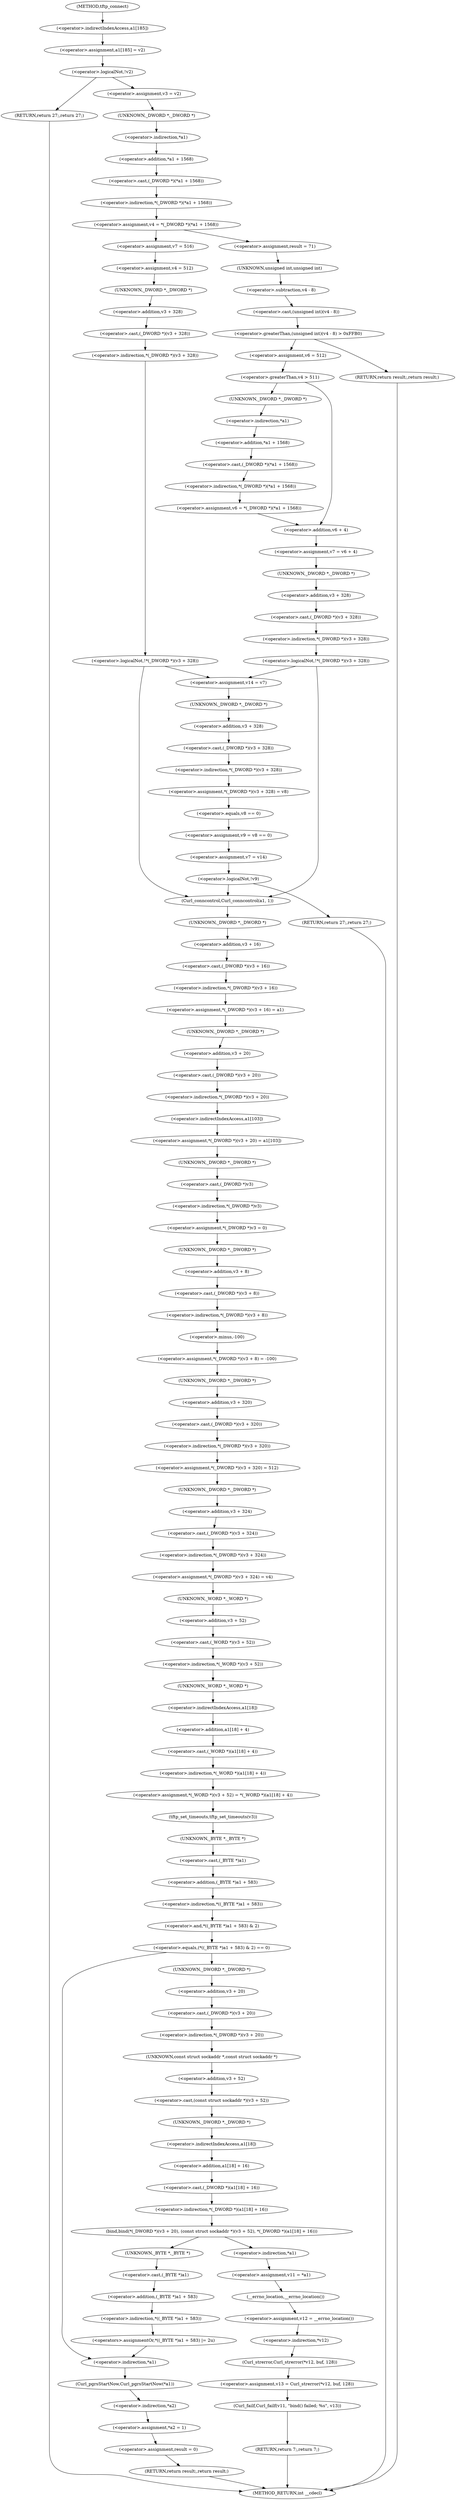 digraph tftp_connect {  
"1000136" [label = "(<operator>.assignment,a1[185] = v2)" ]
"1000137" [label = "(<operator>.indirectIndexAccess,a1[185])" ]
"1000142" [label = "(<operator>.logicalNot,!v2)" ]
"1000144" [label = "(RETURN,return 27;,return 27;)" ]
"1000146" [label = "(<operator>.assignment,v3 = v2)" ]
"1000149" [label = "(<operator>.assignment,v4 = *(_DWORD *)(*a1 + 1568))" ]
"1000151" [label = "(<operator>.indirection,*(_DWORD *)(*a1 + 1568))" ]
"1000152" [label = "(<operator>.cast,(_DWORD *)(*a1 + 1568))" ]
"1000153" [label = "(UNKNOWN,_DWORD *,_DWORD *)" ]
"1000154" [label = "(<operator>.addition,*a1 + 1568)" ]
"1000155" [label = "(<operator>.indirection,*a1)" ]
"1000161" [label = "(<operator>.assignment,result = 71)" ]
"1000165" [label = "(<operator>.greaterThan,(unsigned int)(v4 - 8) > 0xFFB0)" ]
"1000166" [label = "(<operator>.cast,(unsigned int)(v4 - 8))" ]
"1000167" [label = "(UNKNOWN,unsigned int,unsigned int)" ]
"1000168" [label = "(<operator>.subtraction,v4 - 8)" ]
"1000172" [label = "(RETURN,return result;,return result;)" ]
"1000174" [label = "(<operator>.assignment,v6 = 512)" ]
"1000178" [label = "(<operator>.greaterThan,v4 > 511)" ]
"1000181" [label = "(<operator>.assignment,v6 = *(_DWORD *)(*a1 + 1568))" ]
"1000183" [label = "(<operator>.indirection,*(_DWORD *)(*a1 + 1568))" ]
"1000184" [label = "(<operator>.cast,(_DWORD *)(*a1 + 1568))" ]
"1000185" [label = "(UNKNOWN,_DWORD *,_DWORD *)" ]
"1000186" [label = "(<operator>.addition,*a1 + 1568)" ]
"1000187" [label = "(<operator>.indirection,*a1)" ]
"1000190" [label = "(<operator>.assignment,v7 = v6 + 4)" ]
"1000192" [label = "(<operator>.addition,v6 + 4)" ]
"1000196" [label = "(<operator>.logicalNot,!*(_DWORD *)(v3 + 328))" ]
"1000197" [label = "(<operator>.indirection,*(_DWORD *)(v3 + 328))" ]
"1000198" [label = "(<operator>.cast,(_DWORD *)(v3 + 328))" ]
"1000199" [label = "(UNKNOWN,_DWORD *,_DWORD *)" ]
"1000200" [label = "(<operator>.addition,v3 + 328)" ]
"1000205" [label = "(<operator>.assignment,v14 = v7)" ]
"1000211" [label = "(<operator>.assignment,*(_DWORD *)(v3 + 328) = v8)" ]
"1000212" [label = "(<operator>.indirection,*(_DWORD *)(v3 + 328))" ]
"1000213" [label = "(<operator>.cast,(_DWORD *)(v3 + 328))" ]
"1000214" [label = "(UNKNOWN,_DWORD *,_DWORD *)" ]
"1000215" [label = "(<operator>.addition,v3 + 328)" ]
"1000219" [label = "(<operator>.assignment,v9 = v8 == 0)" ]
"1000221" [label = "(<operator>.equals,v8 == 0)" ]
"1000224" [label = "(<operator>.assignment,v7 = v14)" ]
"1000228" [label = "(<operator>.logicalNot,!v9)" ]
"1000231" [label = "(RETURN,return 27;,return 27;)" ]
"1000235" [label = "(<operator>.assignment,v7 = 516)" ]
"1000238" [label = "(<operator>.assignment,v4 = 512)" ]
"1000242" [label = "(<operator>.logicalNot,!*(_DWORD *)(v3 + 328))" ]
"1000243" [label = "(<operator>.indirection,*(_DWORD *)(v3 + 328))" ]
"1000244" [label = "(<operator>.cast,(_DWORD *)(v3 + 328))" ]
"1000245" [label = "(UNKNOWN,_DWORD *,_DWORD *)" ]
"1000246" [label = "(<operator>.addition,v3 + 328)" ]
"1000252" [label = "(Curl_conncontrol,Curl_conncontrol(a1, 1))" ]
"1000255" [label = "(<operator>.assignment,*(_DWORD *)(v3 + 16) = a1)" ]
"1000256" [label = "(<operator>.indirection,*(_DWORD *)(v3 + 16))" ]
"1000257" [label = "(<operator>.cast,(_DWORD *)(v3 + 16))" ]
"1000258" [label = "(UNKNOWN,_DWORD *,_DWORD *)" ]
"1000259" [label = "(<operator>.addition,v3 + 16)" ]
"1000263" [label = "(<operator>.assignment,*(_DWORD *)(v3 + 20) = a1[103])" ]
"1000264" [label = "(<operator>.indirection,*(_DWORD *)(v3 + 20))" ]
"1000265" [label = "(<operator>.cast,(_DWORD *)(v3 + 20))" ]
"1000266" [label = "(UNKNOWN,_DWORD *,_DWORD *)" ]
"1000267" [label = "(<operator>.addition,v3 + 20)" ]
"1000270" [label = "(<operator>.indirectIndexAccess,a1[103])" ]
"1000273" [label = "(<operator>.assignment,*(_DWORD *)v3 = 0)" ]
"1000274" [label = "(<operator>.indirection,*(_DWORD *)v3)" ]
"1000275" [label = "(<operator>.cast,(_DWORD *)v3)" ]
"1000276" [label = "(UNKNOWN,_DWORD *,_DWORD *)" ]
"1000279" [label = "(<operator>.assignment,*(_DWORD *)(v3 + 8) = -100)" ]
"1000280" [label = "(<operator>.indirection,*(_DWORD *)(v3 + 8))" ]
"1000281" [label = "(<operator>.cast,(_DWORD *)(v3 + 8))" ]
"1000282" [label = "(UNKNOWN,_DWORD *,_DWORD *)" ]
"1000283" [label = "(<operator>.addition,v3 + 8)" ]
"1000286" [label = "(<operator>.minus,-100)" ]
"1000288" [label = "(<operator>.assignment,*(_DWORD *)(v3 + 320) = 512)" ]
"1000289" [label = "(<operator>.indirection,*(_DWORD *)(v3 + 320))" ]
"1000290" [label = "(<operator>.cast,(_DWORD *)(v3 + 320))" ]
"1000291" [label = "(UNKNOWN,_DWORD *,_DWORD *)" ]
"1000292" [label = "(<operator>.addition,v3 + 320)" ]
"1000296" [label = "(<operator>.assignment,*(_DWORD *)(v3 + 324) = v4)" ]
"1000297" [label = "(<operator>.indirection,*(_DWORD *)(v3 + 324))" ]
"1000298" [label = "(<operator>.cast,(_DWORD *)(v3 + 324))" ]
"1000299" [label = "(UNKNOWN,_DWORD *,_DWORD *)" ]
"1000300" [label = "(<operator>.addition,v3 + 324)" ]
"1000304" [label = "(<operator>.assignment,*(_WORD *)(v3 + 52) = *(_WORD *)(a1[18] + 4))" ]
"1000305" [label = "(<operator>.indirection,*(_WORD *)(v3 + 52))" ]
"1000306" [label = "(<operator>.cast,(_WORD *)(v3 + 52))" ]
"1000307" [label = "(UNKNOWN,_WORD *,_WORD *)" ]
"1000308" [label = "(<operator>.addition,v3 + 52)" ]
"1000311" [label = "(<operator>.indirection,*(_WORD *)(a1[18] + 4))" ]
"1000312" [label = "(<operator>.cast,(_WORD *)(a1[18] + 4))" ]
"1000313" [label = "(UNKNOWN,_WORD *,_WORD *)" ]
"1000314" [label = "(<operator>.addition,a1[18] + 4)" ]
"1000315" [label = "(<operator>.indirectIndexAccess,a1[18])" ]
"1000319" [label = "(tftp_set_timeouts,tftp_set_timeouts(v3))" ]
"1000322" [label = "(<operator>.equals,(*((_BYTE *)a1 + 583) & 2) == 0)" ]
"1000323" [label = "(<operator>.and,*((_BYTE *)a1 + 583) & 2)" ]
"1000324" [label = "(<operator>.indirection,*((_BYTE *)a1 + 583))" ]
"1000325" [label = "(<operator>.addition,(_BYTE *)a1 + 583)" ]
"1000326" [label = "(<operator>.cast,(_BYTE *)a1)" ]
"1000327" [label = "(UNKNOWN,_BYTE *,_BYTE *)" ]
"1000334" [label = "(bind,bind(*(_DWORD *)(v3 + 20), (const struct sockaddr *)(v3 + 52), *(_DWORD *)(a1[18] + 16)))" ]
"1000335" [label = "(<operator>.indirection,*(_DWORD *)(v3 + 20))" ]
"1000336" [label = "(<operator>.cast,(_DWORD *)(v3 + 20))" ]
"1000337" [label = "(UNKNOWN,_DWORD *,_DWORD *)" ]
"1000338" [label = "(<operator>.addition,v3 + 20)" ]
"1000341" [label = "(<operator>.cast,(const struct sockaddr *)(v3 + 52))" ]
"1000342" [label = "(UNKNOWN,const struct sockaddr *,const struct sockaddr *)" ]
"1000343" [label = "(<operator>.addition,v3 + 52)" ]
"1000346" [label = "(<operator>.indirection,*(_DWORD *)(a1[18] + 16))" ]
"1000347" [label = "(<operator>.cast,(_DWORD *)(a1[18] + 16))" ]
"1000348" [label = "(UNKNOWN,_DWORD *,_DWORD *)" ]
"1000349" [label = "(<operator>.addition,a1[18] + 16)" ]
"1000350" [label = "(<operator>.indirectIndexAccess,a1[18])" ]
"1000355" [label = "(<operator>.assignment,v11 = *a1)" ]
"1000357" [label = "(<operator>.indirection,*a1)" ]
"1000359" [label = "(<operator>.assignment,v12 = __errno_location())" ]
"1000361" [label = "(__errno_location,__errno_location())" ]
"1000362" [label = "(<operator>.assignment,v13 = Curl_strerror(*v12, buf, 128))" ]
"1000364" [label = "(Curl_strerror,Curl_strerror(*v12, buf, 128))" ]
"1000365" [label = "(<operator>.indirection,*v12)" ]
"1000369" [label = "(Curl_failf,Curl_failf(v11, \"bind() failed; %s\", v13))" ]
"1000373" [label = "(RETURN,return 7;,return 7;)" ]
"1000375" [label = "(<operators>.assignmentOr,*((_BYTE *)a1 + 583) |= 2u)" ]
"1000376" [label = "(<operator>.indirection,*((_BYTE *)a1 + 583))" ]
"1000377" [label = "(<operator>.addition,(_BYTE *)a1 + 583)" ]
"1000378" [label = "(<operator>.cast,(_BYTE *)a1)" ]
"1000379" [label = "(UNKNOWN,_BYTE *,_BYTE *)" ]
"1000383" [label = "(Curl_pgrsStartNow,Curl_pgrsStartNow(*a1))" ]
"1000384" [label = "(<operator>.indirection,*a1)" ]
"1000386" [label = "(<operator>.assignment,*a2 = 1)" ]
"1000387" [label = "(<operator>.indirection,*a2)" ]
"1000390" [label = "(<operator>.assignment,result = 0)" ]
"1000393" [label = "(RETURN,return result;,return result;)" ]
"1000115" [label = "(METHOD,tftp_connect)" ]
"1000395" [label = "(METHOD_RETURN,int __cdecl)" ]
  "1000136" -> "1000142" 
  "1000137" -> "1000136" 
  "1000142" -> "1000144" 
  "1000142" -> "1000146" 
  "1000144" -> "1000395" 
  "1000146" -> "1000153" 
  "1000149" -> "1000161" 
  "1000149" -> "1000235" 
  "1000151" -> "1000149" 
  "1000152" -> "1000151" 
  "1000153" -> "1000155" 
  "1000154" -> "1000152" 
  "1000155" -> "1000154" 
  "1000161" -> "1000167" 
  "1000165" -> "1000172" 
  "1000165" -> "1000174" 
  "1000166" -> "1000165" 
  "1000167" -> "1000168" 
  "1000168" -> "1000166" 
  "1000172" -> "1000395" 
  "1000174" -> "1000178" 
  "1000178" -> "1000185" 
  "1000178" -> "1000192" 
  "1000181" -> "1000192" 
  "1000183" -> "1000181" 
  "1000184" -> "1000183" 
  "1000185" -> "1000187" 
  "1000186" -> "1000184" 
  "1000187" -> "1000186" 
  "1000190" -> "1000199" 
  "1000192" -> "1000190" 
  "1000196" -> "1000205" 
  "1000196" -> "1000252" 
  "1000197" -> "1000196" 
  "1000198" -> "1000197" 
  "1000199" -> "1000200" 
  "1000200" -> "1000198" 
  "1000205" -> "1000214" 
  "1000211" -> "1000221" 
  "1000212" -> "1000211" 
  "1000213" -> "1000212" 
  "1000214" -> "1000215" 
  "1000215" -> "1000213" 
  "1000219" -> "1000224" 
  "1000221" -> "1000219" 
  "1000224" -> "1000228" 
  "1000228" -> "1000252" 
  "1000228" -> "1000231" 
  "1000231" -> "1000395" 
  "1000235" -> "1000238" 
  "1000238" -> "1000245" 
  "1000242" -> "1000205" 
  "1000242" -> "1000252" 
  "1000243" -> "1000242" 
  "1000244" -> "1000243" 
  "1000245" -> "1000246" 
  "1000246" -> "1000244" 
  "1000252" -> "1000258" 
  "1000255" -> "1000266" 
  "1000256" -> "1000255" 
  "1000257" -> "1000256" 
  "1000258" -> "1000259" 
  "1000259" -> "1000257" 
  "1000263" -> "1000276" 
  "1000264" -> "1000270" 
  "1000265" -> "1000264" 
  "1000266" -> "1000267" 
  "1000267" -> "1000265" 
  "1000270" -> "1000263" 
  "1000273" -> "1000282" 
  "1000274" -> "1000273" 
  "1000275" -> "1000274" 
  "1000276" -> "1000275" 
  "1000279" -> "1000291" 
  "1000280" -> "1000286" 
  "1000281" -> "1000280" 
  "1000282" -> "1000283" 
  "1000283" -> "1000281" 
  "1000286" -> "1000279" 
  "1000288" -> "1000299" 
  "1000289" -> "1000288" 
  "1000290" -> "1000289" 
  "1000291" -> "1000292" 
  "1000292" -> "1000290" 
  "1000296" -> "1000307" 
  "1000297" -> "1000296" 
  "1000298" -> "1000297" 
  "1000299" -> "1000300" 
  "1000300" -> "1000298" 
  "1000304" -> "1000319" 
  "1000305" -> "1000313" 
  "1000306" -> "1000305" 
  "1000307" -> "1000308" 
  "1000308" -> "1000306" 
  "1000311" -> "1000304" 
  "1000312" -> "1000311" 
  "1000313" -> "1000315" 
  "1000314" -> "1000312" 
  "1000315" -> "1000314" 
  "1000319" -> "1000327" 
  "1000322" -> "1000337" 
  "1000322" -> "1000384" 
  "1000323" -> "1000322" 
  "1000324" -> "1000323" 
  "1000325" -> "1000324" 
  "1000326" -> "1000325" 
  "1000327" -> "1000326" 
  "1000334" -> "1000379" 
  "1000334" -> "1000357" 
  "1000335" -> "1000342" 
  "1000336" -> "1000335" 
  "1000337" -> "1000338" 
  "1000338" -> "1000336" 
  "1000341" -> "1000348" 
  "1000342" -> "1000343" 
  "1000343" -> "1000341" 
  "1000346" -> "1000334" 
  "1000347" -> "1000346" 
  "1000348" -> "1000350" 
  "1000349" -> "1000347" 
  "1000350" -> "1000349" 
  "1000355" -> "1000361" 
  "1000357" -> "1000355" 
  "1000359" -> "1000365" 
  "1000361" -> "1000359" 
  "1000362" -> "1000369" 
  "1000364" -> "1000362" 
  "1000365" -> "1000364" 
  "1000369" -> "1000373" 
  "1000373" -> "1000395" 
  "1000375" -> "1000384" 
  "1000376" -> "1000375" 
  "1000377" -> "1000376" 
  "1000378" -> "1000377" 
  "1000379" -> "1000378" 
  "1000383" -> "1000387" 
  "1000384" -> "1000383" 
  "1000386" -> "1000390" 
  "1000387" -> "1000386" 
  "1000390" -> "1000393" 
  "1000393" -> "1000395" 
  "1000115" -> "1000137" 
}
